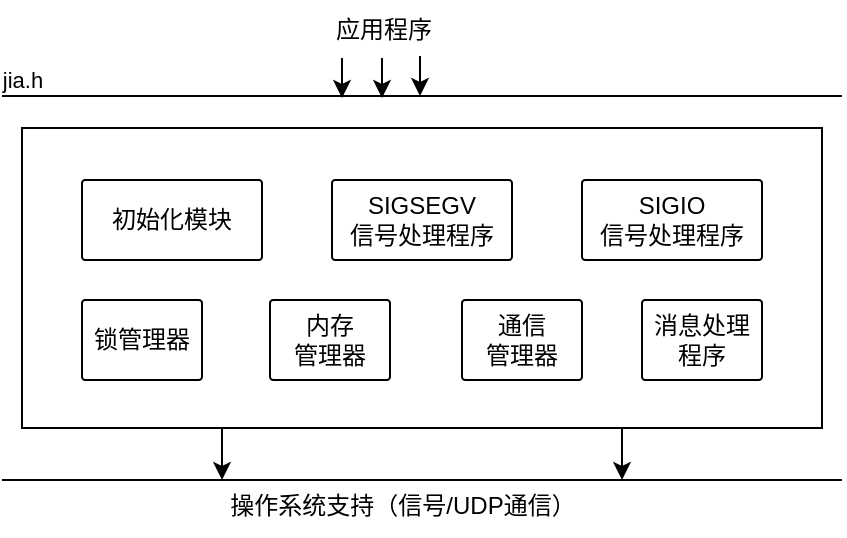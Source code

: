 <mxfile version="26.0.16">
  <diagram name="第 1 页" id="7D9XWzYAm1lJAjl4tkRA">
    <mxGraphModel dx="743" dy="539" grid="1" gridSize="10" guides="1" tooltips="1" connect="1" arrows="1" fold="1" page="1" pageScale="1" pageWidth="827" pageHeight="1169" math="0" shadow="0">
      <root>
        <mxCell id="0" />
        <mxCell id="1" parent="0" />
        <mxCell id="kWh15istnHY03IFFt0HX-1" value="" style="rounded=0;whiteSpace=wrap;html=1;" parent="1" vertex="1">
          <mxGeometry x="200" y="134" width="400" height="150" as="geometry" />
        </mxCell>
        <mxCell id="kWh15istnHY03IFFt0HX-2" value="内存&lt;div&gt;管理器&lt;/div&gt;" style="rounded=1;whiteSpace=wrap;html=1;arcSize=4;" parent="1" vertex="1">
          <mxGeometry x="324" y="220" width="60" height="40" as="geometry" />
        </mxCell>
        <mxCell id="kWh15istnHY03IFFt0HX-3" value="SIGSEGV&lt;div&gt;信号处理程序&lt;/div&gt;" style="rounded=1;whiteSpace=wrap;html=1;arcSize=4;" parent="1" vertex="1">
          <mxGeometry x="355" y="160" width="90" height="40" as="geometry" />
        </mxCell>
        <mxCell id="kWh15istnHY03IFFt0HX-4" value="SIGIO&lt;div&gt;信号处理程序&lt;/div&gt;" style="rounded=1;whiteSpace=wrap;html=1;arcSize=4;" parent="1" vertex="1">
          <mxGeometry x="480" y="160" width="90" height="40" as="geometry" />
        </mxCell>
        <mxCell id="kWh15istnHY03IFFt0HX-6" value="锁管理器" style="rounded=1;whiteSpace=wrap;html=1;arcSize=4;" parent="1" vertex="1">
          <mxGeometry x="230" y="220" width="60" height="40" as="geometry" />
        </mxCell>
        <mxCell id="kWh15istnHY03IFFt0HX-7" value="消息处理程序" style="rounded=1;whiteSpace=wrap;html=1;arcSize=4;" parent="1" vertex="1">
          <mxGeometry x="510" y="220" width="60" height="40" as="geometry" />
        </mxCell>
        <mxCell id="kWh15istnHY03IFFt0HX-10" value="初始化模块" style="rounded=1;whiteSpace=wrap;html=1;arcSize=4;" parent="1" vertex="1">
          <mxGeometry x="230" y="160" width="90" height="40" as="geometry" />
        </mxCell>
        <mxCell id="kWh15istnHY03IFFt0HX-12" value="" style="endArrow=none;html=1;rounded=0;" parent="1" edge="1">
          <mxGeometry width="50" height="50" relative="1" as="geometry">
            <mxPoint x="190" y="118" as="sourcePoint" />
            <mxPoint x="610" y="118" as="targetPoint" />
          </mxGeometry>
        </mxCell>
        <mxCell id="kWh15istnHY03IFFt0HX-15" value="jia.h" style="edgeLabel;html=1;align=center;verticalAlign=middle;resizable=0;points=[];" parent="kWh15istnHY03IFFt0HX-12" vertex="1" connectable="0">
          <mxGeometry x="-0.929" y="3" relative="1" as="geometry">
            <mxPoint x="-5" y="-5" as="offset" />
          </mxGeometry>
        </mxCell>
        <mxCell id="kWh15istnHY03IFFt0HX-13" value="应用程序" style="text;html=1;align=center;verticalAlign=middle;whiteSpace=wrap;rounded=0;" parent="1" vertex="1">
          <mxGeometry x="351" y="70" width="60" height="30" as="geometry" />
        </mxCell>
        <mxCell id="kWh15istnHY03IFFt0HX-18" value="" style="endArrow=classic;html=1;rounded=0;" parent="1" edge="1">
          <mxGeometry width="50" height="50" relative="1" as="geometry">
            <mxPoint x="360" y="99" as="sourcePoint" />
            <mxPoint x="360" y="119" as="targetPoint" />
          </mxGeometry>
        </mxCell>
        <mxCell id="kWh15istnHY03IFFt0HX-19" value="" style="endArrow=classic;html=1;rounded=0;" parent="1" edge="1">
          <mxGeometry width="50" height="50" relative="1" as="geometry">
            <mxPoint x="380" y="99" as="sourcePoint" />
            <mxPoint x="380" y="119" as="targetPoint" />
          </mxGeometry>
        </mxCell>
        <mxCell id="kWh15istnHY03IFFt0HX-20" value="" style="endArrow=classic;html=1;rounded=0;" parent="1" edge="1">
          <mxGeometry width="50" height="50" relative="1" as="geometry">
            <mxPoint x="399" y="98" as="sourcePoint" />
            <mxPoint x="399" y="118" as="targetPoint" />
          </mxGeometry>
        </mxCell>
        <mxCell id="kWh15istnHY03IFFt0HX-21" value="" style="endArrow=none;html=1;rounded=0;" parent="1" edge="1">
          <mxGeometry width="50" height="50" relative="1" as="geometry">
            <mxPoint x="190" y="310" as="sourcePoint" />
            <mxPoint x="610" y="310" as="targetPoint" />
          </mxGeometry>
        </mxCell>
        <mxCell id="kWh15istnHY03IFFt0HX-23" value="" style="endArrow=classic;html=1;rounded=0;exitX=0.25;exitY=1;exitDx=0;exitDy=0;" parent="1" source="kWh15istnHY03IFFt0HX-1" edge="1">
          <mxGeometry width="50" height="50" relative="1" as="geometry">
            <mxPoint x="260" y="440" as="sourcePoint" />
            <mxPoint x="300" y="310" as="targetPoint" />
          </mxGeometry>
        </mxCell>
        <mxCell id="kWh15istnHY03IFFt0HX-24" value="" style="endArrow=classic;html=1;rounded=0;exitX=0.75;exitY=1;exitDx=0;exitDy=0;" parent="1" source="kWh15istnHY03IFFt0HX-1" edge="1">
          <mxGeometry width="50" height="50" relative="1" as="geometry">
            <mxPoint x="410" y="440" as="sourcePoint" />
            <mxPoint x="500" y="310" as="targetPoint" />
          </mxGeometry>
        </mxCell>
        <mxCell id="kWh15istnHY03IFFt0HX-25" value="操作系统支持（信号/UDP通信）" style="text;html=1;align=center;verticalAlign=middle;resizable=0;points=[];autosize=1;strokeColor=none;fillColor=none;" parent="1" vertex="1">
          <mxGeometry x="290" y="308" width="200" height="30" as="geometry" />
        </mxCell>
        <mxCell id="vbfRXx0v03oAJy9MKHmz-1" value="通信&lt;br&gt;&lt;div&gt;管理器&lt;/div&gt;" style="rounded=1;whiteSpace=wrap;html=1;arcSize=4;" vertex="1" parent="1">
          <mxGeometry x="420" y="220" width="60" height="40" as="geometry" />
        </mxCell>
      </root>
    </mxGraphModel>
  </diagram>
</mxfile>

